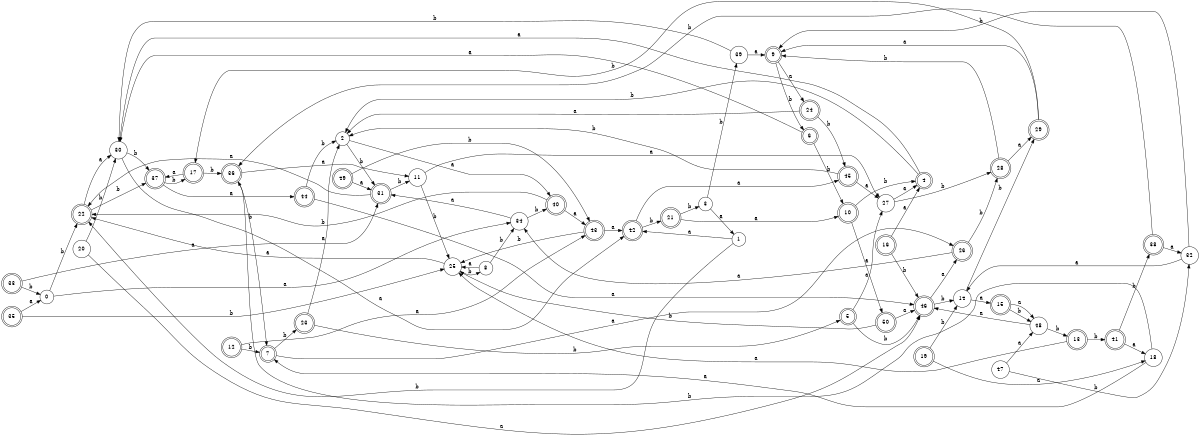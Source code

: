 digraph n41_9 {
__start0 [label="" shape="none"];

rankdir=LR;
size="8,5";

s0 [style="filled", color="black", fillcolor="white" shape="circle", label="0"];
s1 [style="filled", color="black", fillcolor="white" shape="circle", label="1"];
s2 [style="filled", color="black", fillcolor="white" shape="circle", label="2"];
s3 [style="filled", color="black", fillcolor="white" shape="circle", label="3"];
s4 [style="rounded,filled", color="black", fillcolor="white" shape="doublecircle", label="4"];
s5 [style="rounded,filled", color="black", fillcolor="white" shape="doublecircle", label="5"];
s6 [style="rounded,filled", color="black", fillcolor="white" shape="doublecircle", label="6"];
s7 [style="rounded,filled", color="black", fillcolor="white" shape="doublecircle", label="7"];
s8 [style="filled", color="black", fillcolor="white" shape="circle", label="8"];
s9 [style="rounded,filled", color="black", fillcolor="white" shape="doublecircle", label="9"];
s10 [style="rounded,filled", color="black", fillcolor="white" shape="doublecircle", label="10"];
s11 [style="filled", color="black", fillcolor="white" shape="circle", label="11"];
s12 [style="rounded,filled", color="black", fillcolor="white" shape="doublecircle", label="12"];
s13 [style="rounded,filled", color="black", fillcolor="white" shape="doublecircle", label="13"];
s14 [style="filled", color="black", fillcolor="white" shape="circle", label="14"];
s15 [style="rounded,filled", color="black", fillcolor="white" shape="doublecircle", label="15"];
s16 [style="rounded,filled", color="black", fillcolor="white" shape="doublecircle", label="16"];
s17 [style="rounded,filled", color="black", fillcolor="white" shape="doublecircle", label="17"];
s18 [style="filled", color="black", fillcolor="white" shape="circle", label="18"];
s19 [style="rounded,filled", color="black", fillcolor="white" shape="doublecircle", label="19"];
s20 [style="filled", color="black", fillcolor="white" shape="circle", label="20"];
s21 [style="rounded,filled", color="black", fillcolor="white" shape="doublecircle", label="21"];
s22 [style="rounded,filled", color="black", fillcolor="white" shape="doublecircle", label="22"];
s23 [style="rounded,filled", color="black", fillcolor="white" shape="doublecircle", label="23"];
s24 [style="rounded,filled", color="black", fillcolor="white" shape="doublecircle", label="24"];
s25 [style="filled", color="black", fillcolor="white" shape="circle", label="25"];
s26 [style="rounded,filled", color="black", fillcolor="white" shape="doublecircle", label="26"];
s27 [style="filled", color="black", fillcolor="white" shape="circle", label="27"];
s28 [style="rounded,filled", color="black", fillcolor="white" shape="doublecircle", label="28"];
s29 [style="rounded,filled", color="black", fillcolor="white" shape="doublecircle", label="29"];
s30 [style="filled", color="black", fillcolor="white" shape="circle", label="30"];
s31 [style="rounded,filled", color="black", fillcolor="white" shape="doublecircle", label="31"];
s32 [style="filled", color="black", fillcolor="white" shape="circle", label="32"];
s33 [style="rounded,filled", color="black", fillcolor="white" shape="doublecircle", label="33"];
s34 [style="filled", color="black", fillcolor="white" shape="circle", label="34"];
s35 [style="rounded,filled", color="black", fillcolor="white" shape="doublecircle", label="35"];
s36 [style="rounded,filled", color="black", fillcolor="white" shape="doublecircle", label="36"];
s37 [style="rounded,filled", color="black", fillcolor="white" shape="doublecircle", label="37"];
s38 [style="rounded,filled", color="black", fillcolor="white" shape="doublecircle", label="38"];
s39 [style="filled", color="black", fillcolor="white" shape="circle", label="39"];
s40 [style="rounded,filled", color="black", fillcolor="white" shape="doublecircle", label="40"];
s41 [style="rounded,filled", color="black", fillcolor="white" shape="doublecircle", label="41"];
s42 [style="rounded,filled", color="black", fillcolor="white" shape="doublecircle", label="42"];
s43 [style="rounded,filled", color="black", fillcolor="white" shape="doublecircle", label="43"];
s44 [style="rounded,filled", color="black", fillcolor="white" shape="doublecircle", label="44"];
s45 [style="rounded,filled", color="black", fillcolor="white" shape="doublecircle", label="45"];
s46 [style="rounded,filled", color="black", fillcolor="white" shape="doublecircle", label="46"];
s47 [style="filled", color="black", fillcolor="white" shape="circle", label="47"];
s48 [style="filled", color="black", fillcolor="white" shape="circle", label="48"];
s49 [style="rounded,filled", color="black", fillcolor="white" shape="doublecircle", label="49"];
s50 [style="rounded,filled", color="black", fillcolor="white" shape="doublecircle", label="50"];
s0 -> s34 [label="a"];
s0 -> s22 [label="b"];
s1 -> s42 [label="a"];
s1 -> s22 [label="b"];
s2 -> s40 [label="a"];
s2 -> s31 [label="b"];
s3 -> s1 [label="a"];
s3 -> s39 [label="b"];
s4 -> s30 [label="a"];
s4 -> s2 [label="b"];
s5 -> s27 [label="a"];
s5 -> s46 [label="b"];
s6 -> s30 [label="a"];
s6 -> s10 [label="b"];
s7 -> s26 [label="a"];
s7 -> s23 [label="b"];
s8 -> s25 [label="a"];
s8 -> s34 [label="b"];
s9 -> s24 [label="a"];
s9 -> s6 [label="b"];
s10 -> s50 [label="a"];
s10 -> s4 [label="b"];
s11 -> s27 [label="a"];
s11 -> s25 [label="b"];
s12 -> s43 [label="a"];
s12 -> s7 [label="b"];
s13 -> s25 [label="a"];
s13 -> s41 [label="b"];
s14 -> s15 [label="a"];
s14 -> s29 [label="b"];
s15 -> s48 [label="a"];
s15 -> s48 [label="b"];
s16 -> s4 [label="a"];
s16 -> s46 [label="b"];
s17 -> s37 [label="a"];
s17 -> s36 [label="b"];
s18 -> s7 [label="a"];
s18 -> s36 [label="b"];
s19 -> s18 [label="a"];
s19 -> s14 [label="b"];
s20 -> s46 [label="a"];
s20 -> s30 [label="b"];
s21 -> s10 [label="a"];
s21 -> s3 [label="b"];
s22 -> s30 [label="a"];
s22 -> s37 [label="b"];
s23 -> s2 [label="a"];
s23 -> s5 [label="b"];
s24 -> s2 [label="a"];
s24 -> s45 [label="b"];
s25 -> s22 [label="a"];
s25 -> s8 [label="b"];
s26 -> s34 [label="a"];
s26 -> s28 [label="b"];
s27 -> s4 [label="a"];
s27 -> s28 [label="b"];
s28 -> s29 [label="a"];
s28 -> s9 [label="b"];
s29 -> s9 [label="a"];
s29 -> s17 [label="b"];
s30 -> s42 [label="a"];
s30 -> s37 [label="b"];
s31 -> s22 [label="a"];
s31 -> s11 [label="b"];
s32 -> s14 [label="a"];
s32 -> s9 [label="b"];
s33 -> s31 [label="a"];
s33 -> s0 [label="b"];
s34 -> s31 [label="a"];
s34 -> s40 [label="b"];
s35 -> s0 [label="a"];
s35 -> s25 [label="b"];
s36 -> s11 [label="a"];
s36 -> s7 [label="b"];
s37 -> s44 [label="a"];
s37 -> s17 [label="b"];
s38 -> s32 [label="a"];
s38 -> s36 [label="b"];
s39 -> s9 [label="a"];
s39 -> s30 [label="b"];
s40 -> s43 [label="a"];
s40 -> s22 [label="b"];
s41 -> s18 [label="a"];
s41 -> s38 [label="b"];
s42 -> s45 [label="a"];
s42 -> s21 [label="b"];
s43 -> s42 [label="a"];
s43 -> s25 [label="b"];
s44 -> s46 [label="a"];
s44 -> s2 [label="b"];
s45 -> s27 [label="a"];
s45 -> s2 [label="b"];
s46 -> s26 [label="a"];
s46 -> s14 [label="b"];
s47 -> s48 [label="a"];
s47 -> s32 [label="b"];
s48 -> s46 [label="a"];
s48 -> s13 [label="b"];
s49 -> s31 [label="a"];
s49 -> s43 [label="b"];
s50 -> s46 [label="a"];
s50 -> s25 [label="b"];

}